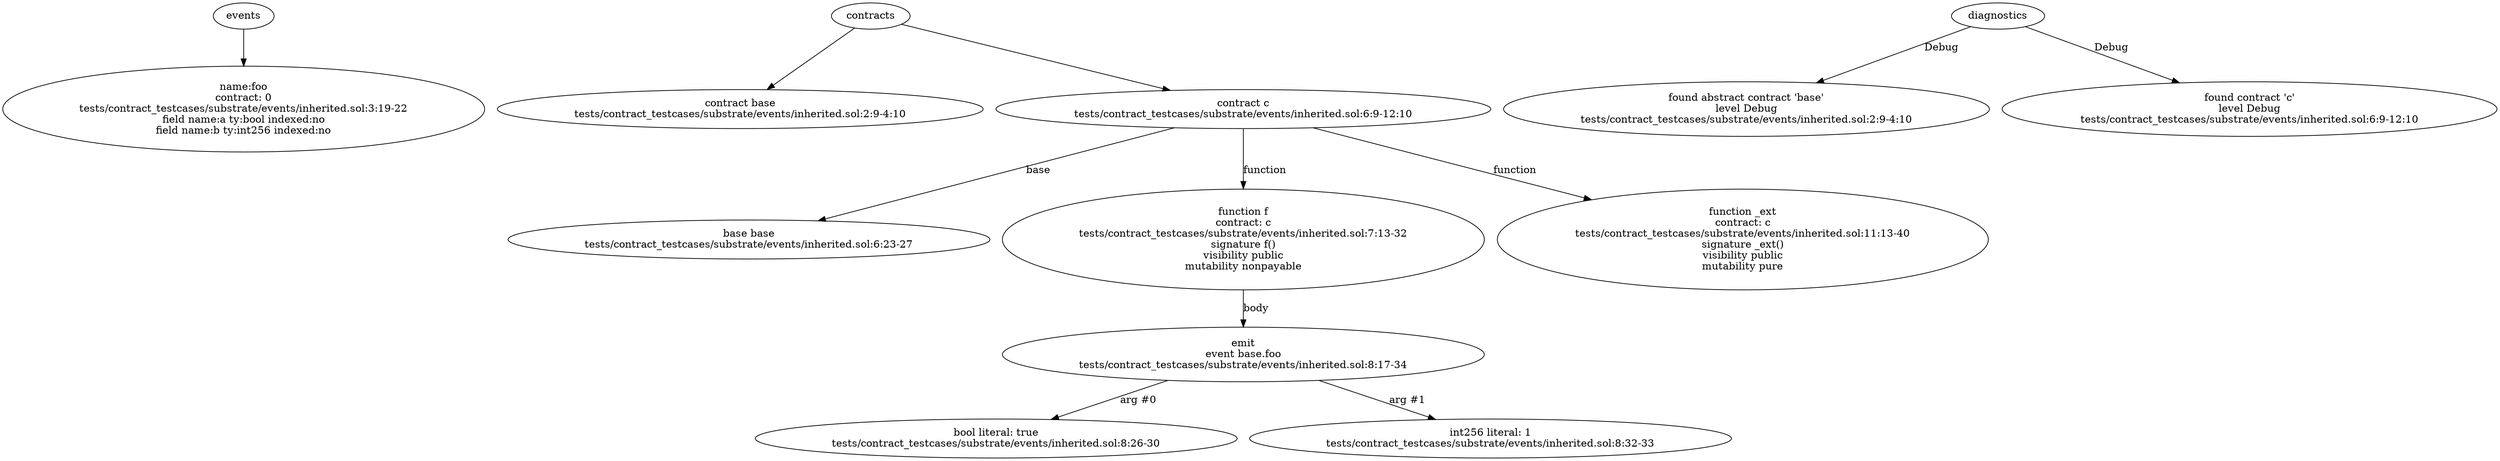 strict digraph "tests/contract_testcases/substrate/events/inherited.sol" {
	foo [label="name:foo\ncontract: 0\ntests/contract_testcases/substrate/events/inherited.sol:3:19-22\nfield name:a ty:bool indexed:no\nfield name:b ty:int256 indexed:no"]
	contract [label="contract base\ntests/contract_testcases/substrate/events/inherited.sol:2:9-4:10"]
	contract_4 [label="contract c\ntests/contract_testcases/substrate/events/inherited.sol:6:9-12:10"]
	base [label="base base\ntests/contract_testcases/substrate/events/inherited.sol:6:23-27"]
	f [label="function f\ncontract: c\ntests/contract_testcases/substrate/events/inherited.sol:7:13-32\nsignature f()\nvisibility public\nmutability nonpayable"]
	emit [label="emit\nevent base.foo\ntests/contract_testcases/substrate/events/inherited.sol:8:17-34"]
	bool_literal [label="bool literal: true\ntests/contract_testcases/substrate/events/inherited.sol:8:26-30"]
	number_literal [label="int256 literal: 1\ntests/contract_testcases/substrate/events/inherited.sol:8:32-33"]
	_ext [label="function _ext\ncontract: c\ntests/contract_testcases/substrate/events/inherited.sol:11:13-40\nsignature _ext()\nvisibility public\nmutability pure"]
	diagnostic [label="found abstract contract 'base'\nlevel Debug\ntests/contract_testcases/substrate/events/inherited.sol:2:9-4:10"]
	diagnostic_13 [label="found contract 'c'\nlevel Debug\ntests/contract_testcases/substrate/events/inherited.sol:6:9-12:10"]
	events -> foo
	contracts -> contract
	contracts -> contract_4
	contract_4 -> base [label="base"]
	contract_4 -> f [label="function"]
	f -> emit [label="body"]
	emit -> bool_literal [label="arg #0"]
	emit -> number_literal [label="arg #1"]
	contract_4 -> _ext [label="function"]
	diagnostics -> diagnostic [label="Debug"]
	diagnostics -> diagnostic_13 [label="Debug"]
}
